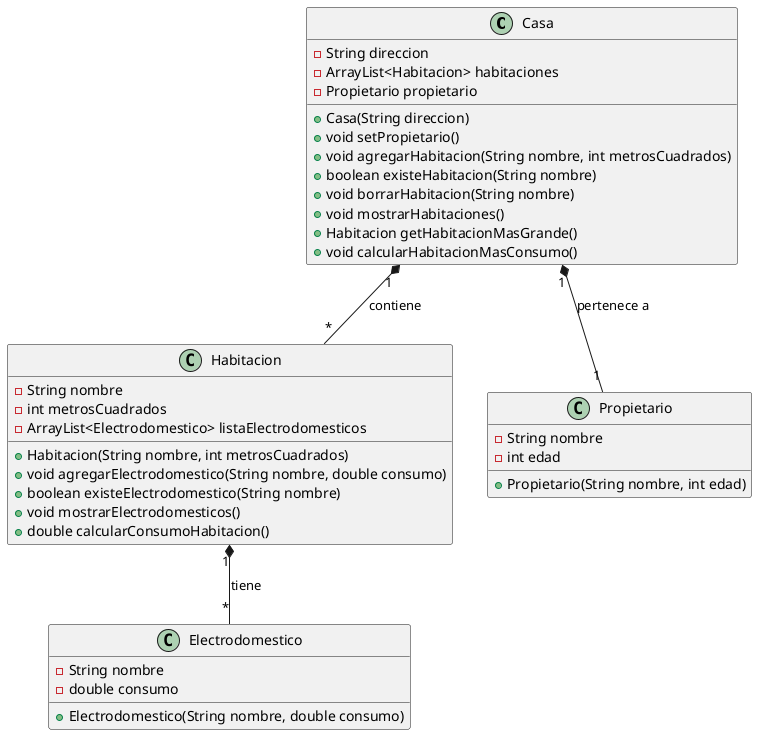 @startuml

class Casa {
    - String direccion
    - ArrayList<Habitacion> habitaciones
    - Propietario propietario
    + Casa(String direccion)
    + void setPropietario()
    + void agregarHabitacion(String nombre, int metrosCuadrados)
    + boolean existeHabitacion(String nombre)
    + void borrarHabitacion(String nombre)
    + void mostrarHabitaciones()
    + Habitacion getHabitacionMasGrande()
    + void calcularHabitacionMasConsumo()
}

class Habitacion {
    - String nombre
    - int metrosCuadrados
    - ArrayList<Electrodomestico> listaElectrodomesticos
    + Habitacion(String nombre, int metrosCuadrados)
    + void agregarElectrodomestico(String nombre, double consumo)
    + boolean existeElectrodomestico(String nombre)
    + void mostrarElectrodomesticos()
    + double calcularConsumoHabitacion()
}

class Electrodomestico {
    - String nombre
    - double consumo
    + Electrodomestico(String nombre, double consumo)
}

class Propietario {
    - String nombre
    - int edad
    + Propietario(String nombre, int edad)
}

Casa "1" *-- "*" Habitacion : contiene
Habitacion "1" *-- "*" Electrodomestico : tiene
Casa "1" *-- "1" Propietario : pertenece a
@enduml
